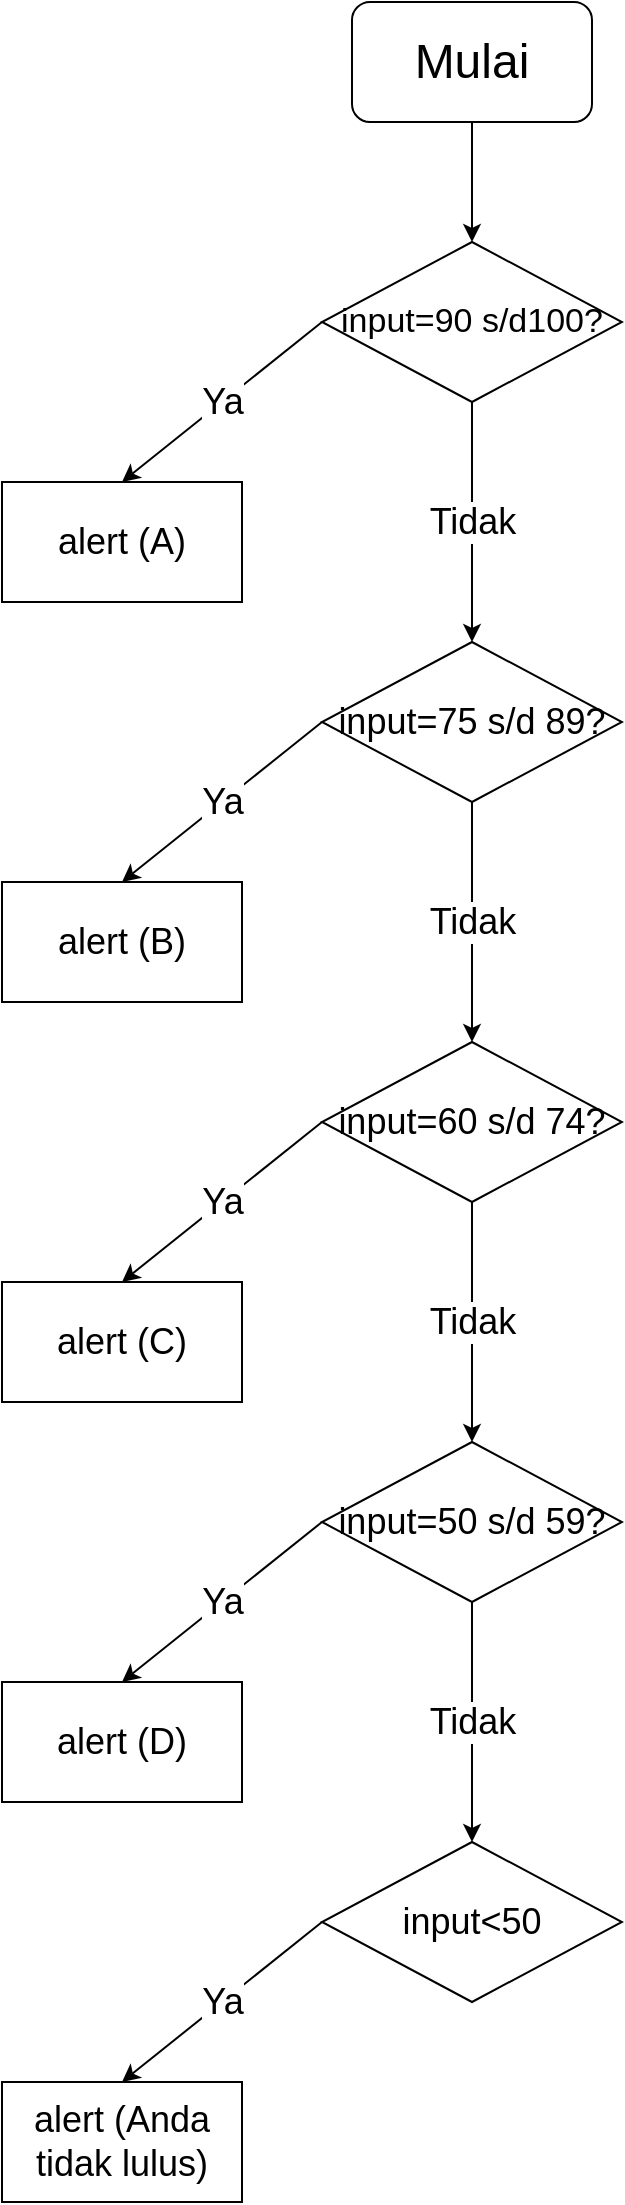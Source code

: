 <mxfile version="13.7.9" type="github">
  <diagram id="VGKJI_jp6r_e_nelCZow" name="Page-1">
    <mxGraphModel dx="1021" dy="509" grid="1" gridSize="10" guides="1" tooltips="1" connect="1" arrows="1" fold="1" page="1" pageScale="1" pageWidth="850" pageHeight="1100" math="0" shadow="0">
      <root>
        <mxCell id="0" />
        <mxCell id="1" parent="0" />
        <mxCell id="BryHpLfk7EncQVvpW323-7" style="edgeStyle=orthogonalEdgeStyle;rounded=0;orthogonalLoop=1;jettySize=auto;html=1;entryX=0.5;entryY=0;entryDx=0;entryDy=0;" edge="1" parent="1" source="BryHpLfk7EncQVvpW323-1" target="BryHpLfk7EncQVvpW323-2">
          <mxGeometry relative="1" as="geometry" />
        </mxCell>
        <mxCell id="BryHpLfk7EncQVvpW323-1" value="&lt;font style=&quot;font-size: 24px&quot;&gt;Mulai&lt;/font&gt;" style="rounded=1;whiteSpace=wrap;html=1;" vertex="1" parent="1">
          <mxGeometry x="335" y="40" width="120" height="60" as="geometry" />
        </mxCell>
        <mxCell id="BryHpLfk7EncQVvpW323-2" value="&lt;font style=&quot;font-size: 17px&quot;&gt;input=90 s/d100?&lt;/font&gt;" style="rhombus;whiteSpace=wrap;html=1;" vertex="1" parent="1">
          <mxGeometry x="320" y="160" width="150" height="80" as="geometry" />
        </mxCell>
        <mxCell id="BryHpLfk7EncQVvpW323-3" value="&lt;font style=&quot;font-size: 18px&quot;&gt;alert (A)&lt;/font&gt;" style="rounded=0;whiteSpace=wrap;html=1;" vertex="1" parent="1">
          <mxGeometry x="160" y="280" width="120" height="60" as="geometry" />
        </mxCell>
        <mxCell id="BryHpLfk7EncQVvpW323-12" value="" style="endArrow=classic;html=1;exitX=0;exitY=0.5;exitDx=0;exitDy=0;entryX=0.5;entryY=0;entryDx=0;entryDy=0;" edge="1" parent="1" source="BryHpLfk7EncQVvpW323-2" target="BryHpLfk7EncQVvpW323-3">
          <mxGeometry relative="1" as="geometry">
            <mxPoint x="370" y="230" as="sourcePoint" />
            <mxPoint x="470" y="230" as="targetPoint" />
            <Array as="points" />
          </mxGeometry>
        </mxCell>
        <mxCell id="BryHpLfk7EncQVvpW323-13" value="&lt;font style=&quot;font-size: 18px&quot;&gt;Ya&lt;/font&gt;" style="edgeLabel;resizable=0;html=1;align=center;verticalAlign=middle;" connectable="0" vertex="1" parent="BryHpLfk7EncQVvpW323-12">
          <mxGeometry relative="1" as="geometry" />
        </mxCell>
        <mxCell id="BryHpLfk7EncQVvpW323-16" value="" style="endArrow=classic;html=1;entryX=0.5;entryY=0;entryDx=0;entryDy=0;exitX=0.5;exitY=1;exitDx=0;exitDy=0;" edge="1" parent="1" source="BryHpLfk7EncQVvpW323-2">
          <mxGeometry relative="1" as="geometry">
            <mxPoint x="400" y="240" as="sourcePoint" />
            <mxPoint x="395.0" y="360" as="targetPoint" />
            <Array as="points" />
          </mxGeometry>
        </mxCell>
        <mxCell id="BryHpLfk7EncQVvpW323-17" value="&lt;font style=&quot;font-size: 18px&quot;&gt;Tidak&lt;/font&gt;" style="edgeLabel;resizable=0;html=1;align=center;verticalAlign=middle;" connectable="0" vertex="1" parent="BryHpLfk7EncQVvpW323-16">
          <mxGeometry relative="1" as="geometry" />
        </mxCell>
        <mxCell id="BryHpLfk7EncQVvpW323-37" value="&lt;font style=&quot;font-size: 18px&quot;&gt;input=75 s/d 89?&lt;/font&gt;" style="rhombus;whiteSpace=wrap;html=1;" vertex="1" parent="1">
          <mxGeometry x="320" y="360" width="150" height="80" as="geometry" />
        </mxCell>
        <mxCell id="BryHpLfk7EncQVvpW323-38" value="&lt;font style=&quot;font-size: 18px&quot;&gt;alert (B)&lt;/font&gt;" style="rounded=0;whiteSpace=wrap;html=1;" vertex="1" parent="1">
          <mxGeometry x="160" y="480" width="120" height="60" as="geometry" />
        </mxCell>
        <mxCell id="BryHpLfk7EncQVvpW323-39" value="" style="endArrow=classic;html=1;exitX=0;exitY=0.5;exitDx=0;exitDy=0;entryX=0.5;entryY=0;entryDx=0;entryDy=0;" edge="1" parent="1" source="BryHpLfk7EncQVvpW323-37" target="BryHpLfk7EncQVvpW323-38">
          <mxGeometry relative="1" as="geometry">
            <mxPoint x="370" y="430" as="sourcePoint" />
            <mxPoint x="470" y="430" as="targetPoint" />
            <Array as="points" />
          </mxGeometry>
        </mxCell>
        <mxCell id="BryHpLfk7EncQVvpW323-40" value="&lt;font style=&quot;font-size: 18px&quot;&gt;Ya&lt;/font&gt;" style="edgeLabel;resizable=0;html=1;align=center;verticalAlign=middle;" connectable="0" vertex="1" parent="BryHpLfk7EncQVvpW323-39">
          <mxGeometry relative="1" as="geometry" />
        </mxCell>
        <mxCell id="BryHpLfk7EncQVvpW323-41" value="" style="endArrow=classic;html=1;entryX=0.5;entryY=0;entryDx=0;entryDy=0;exitX=0.5;exitY=1;exitDx=0;exitDy=0;" edge="1" parent="1" source="BryHpLfk7EncQVvpW323-37">
          <mxGeometry relative="1" as="geometry">
            <mxPoint x="400" y="440" as="sourcePoint" />
            <mxPoint x="395.0" y="560" as="targetPoint" />
            <Array as="points" />
          </mxGeometry>
        </mxCell>
        <mxCell id="BryHpLfk7EncQVvpW323-42" value="&lt;font style=&quot;font-size: 18px&quot;&gt;Tidak&lt;/font&gt;" style="edgeLabel;resizable=0;html=1;align=center;verticalAlign=middle;" connectable="0" vertex="1" parent="BryHpLfk7EncQVvpW323-41">
          <mxGeometry relative="1" as="geometry" />
        </mxCell>
        <mxCell id="BryHpLfk7EncQVvpW323-43" value="&lt;font style=&quot;font-size: 18px&quot;&gt;input=60 s/d 74?&lt;/font&gt;" style="rhombus;whiteSpace=wrap;html=1;" vertex="1" parent="1">
          <mxGeometry x="320" y="560" width="150" height="80" as="geometry" />
        </mxCell>
        <mxCell id="BryHpLfk7EncQVvpW323-44" value="&lt;font style=&quot;font-size: 18px&quot;&gt;alert (C)&lt;/font&gt;" style="rounded=0;whiteSpace=wrap;html=1;" vertex="1" parent="1">
          <mxGeometry x="160" y="680" width="120" height="60" as="geometry" />
        </mxCell>
        <mxCell id="BryHpLfk7EncQVvpW323-45" value="" style="endArrow=classic;html=1;exitX=0;exitY=0.5;exitDx=0;exitDy=0;entryX=0.5;entryY=0;entryDx=0;entryDy=0;" edge="1" parent="1" source="BryHpLfk7EncQVvpW323-43" target="BryHpLfk7EncQVvpW323-44">
          <mxGeometry relative="1" as="geometry">
            <mxPoint x="370" y="630" as="sourcePoint" />
            <mxPoint x="470" y="630" as="targetPoint" />
            <Array as="points" />
          </mxGeometry>
        </mxCell>
        <mxCell id="BryHpLfk7EncQVvpW323-46" value="&lt;font style=&quot;font-size: 18px&quot;&gt;Ya&lt;/font&gt;" style="edgeLabel;resizable=0;html=1;align=center;verticalAlign=middle;" connectable="0" vertex="1" parent="BryHpLfk7EncQVvpW323-45">
          <mxGeometry relative="1" as="geometry" />
        </mxCell>
        <mxCell id="BryHpLfk7EncQVvpW323-47" value="" style="endArrow=classic;html=1;entryX=0.5;entryY=0;entryDx=0;entryDy=0;exitX=0.5;exitY=1;exitDx=0;exitDy=0;" edge="1" parent="1" source="BryHpLfk7EncQVvpW323-43">
          <mxGeometry relative="1" as="geometry">
            <mxPoint x="400" y="640" as="sourcePoint" />
            <mxPoint x="395.0" y="760" as="targetPoint" />
            <Array as="points" />
          </mxGeometry>
        </mxCell>
        <mxCell id="BryHpLfk7EncQVvpW323-48" value="&lt;font style=&quot;font-size: 18px&quot;&gt;Tidak&lt;/font&gt;" style="edgeLabel;resizable=0;html=1;align=center;verticalAlign=middle;" connectable="0" vertex="1" parent="BryHpLfk7EncQVvpW323-47">
          <mxGeometry relative="1" as="geometry" />
        </mxCell>
        <mxCell id="BryHpLfk7EncQVvpW323-49" value="&lt;font style=&quot;font-size: 18px&quot;&gt;input=50 s/d 59?&lt;/font&gt;" style="rhombus;whiteSpace=wrap;html=1;" vertex="1" parent="1">
          <mxGeometry x="320" y="760" width="150" height="80" as="geometry" />
        </mxCell>
        <mxCell id="BryHpLfk7EncQVvpW323-50" value="&lt;font style=&quot;font-size: 18px&quot;&gt;alert (D)&lt;/font&gt;" style="rounded=0;whiteSpace=wrap;html=1;" vertex="1" parent="1">
          <mxGeometry x="160" y="880" width="120" height="60" as="geometry" />
        </mxCell>
        <mxCell id="BryHpLfk7EncQVvpW323-51" value="" style="endArrow=classic;html=1;exitX=0;exitY=0.5;exitDx=0;exitDy=0;entryX=0.5;entryY=0;entryDx=0;entryDy=0;" edge="1" parent="1" source="BryHpLfk7EncQVvpW323-49" target="BryHpLfk7EncQVvpW323-50">
          <mxGeometry relative="1" as="geometry">
            <mxPoint x="370" y="830" as="sourcePoint" />
            <mxPoint x="470" y="830" as="targetPoint" />
            <Array as="points" />
          </mxGeometry>
        </mxCell>
        <mxCell id="BryHpLfk7EncQVvpW323-52" value="&lt;font style=&quot;font-size: 18px&quot;&gt;Ya&lt;/font&gt;" style="edgeLabel;resizable=0;html=1;align=center;verticalAlign=middle;" connectable="0" vertex="1" parent="BryHpLfk7EncQVvpW323-51">
          <mxGeometry relative="1" as="geometry" />
        </mxCell>
        <mxCell id="BryHpLfk7EncQVvpW323-53" value="" style="endArrow=classic;html=1;entryX=0.5;entryY=0;entryDx=0;entryDy=0;exitX=0.5;exitY=1;exitDx=0;exitDy=0;" edge="1" parent="1" source="BryHpLfk7EncQVvpW323-49">
          <mxGeometry relative="1" as="geometry">
            <mxPoint x="400" y="840" as="sourcePoint" />
            <mxPoint x="395.0" y="960" as="targetPoint" />
            <Array as="points" />
          </mxGeometry>
        </mxCell>
        <mxCell id="BryHpLfk7EncQVvpW323-54" value="&lt;font style=&quot;font-size: 18px&quot;&gt;Tidak&lt;/font&gt;" style="edgeLabel;resizable=0;html=1;align=center;verticalAlign=middle;" connectable="0" vertex="1" parent="BryHpLfk7EncQVvpW323-53">
          <mxGeometry relative="1" as="geometry" />
        </mxCell>
        <mxCell id="BryHpLfk7EncQVvpW323-55" value="&lt;font style=&quot;font-size: 18px&quot;&gt;input&amp;lt;50&lt;/font&gt;" style="rhombus;whiteSpace=wrap;html=1;" vertex="1" parent="1">
          <mxGeometry x="320" y="960" width="150" height="80" as="geometry" />
        </mxCell>
        <mxCell id="BryHpLfk7EncQVvpW323-56" value="&lt;font style=&quot;font-size: 18px&quot;&gt;alert (Anda tidak lulus)&lt;/font&gt;" style="rounded=0;whiteSpace=wrap;html=1;" vertex="1" parent="1">
          <mxGeometry x="160" y="1080" width="120" height="60" as="geometry" />
        </mxCell>
        <mxCell id="BryHpLfk7EncQVvpW323-57" value="" style="endArrow=classic;html=1;exitX=0;exitY=0.5;exitDx=0;exitDy=0;entryX=0.5;entryY=0;entryDx=0;entryDy=0;" edge="1" parent="1" source="BryHpLfk7EncQVvpW323-55" target="BryHpLfk7EncQVvpW323-56">
          <mxGeometry relative="1" as="geometry">
            <mxPoint x="370" y="1030" as="sourcePoint" />
            <mxPoint x="470" y="1030" as="targetPoint" />
            <Array as="points" />
          </mxGeometry>
        </mxCell>
        <mxCell id="BryHpLfk7EncQVvpW323-58" value="&lt;font style=&quot;font-size: 18px&quot;&gt;Ya&lt;/font&gt;" style="edgeLabel;resizable=0;html=1;align=center;verticalAlign=middle;" connectable="0" vertex="1" parent="BryHpLfk7EncQVvpW323-57">
          <mxGeometry relative="1" as="geometry" />
        </mxCell>
      </root>
    </mxGraphModel>
  </diagram>
</mxfile>
